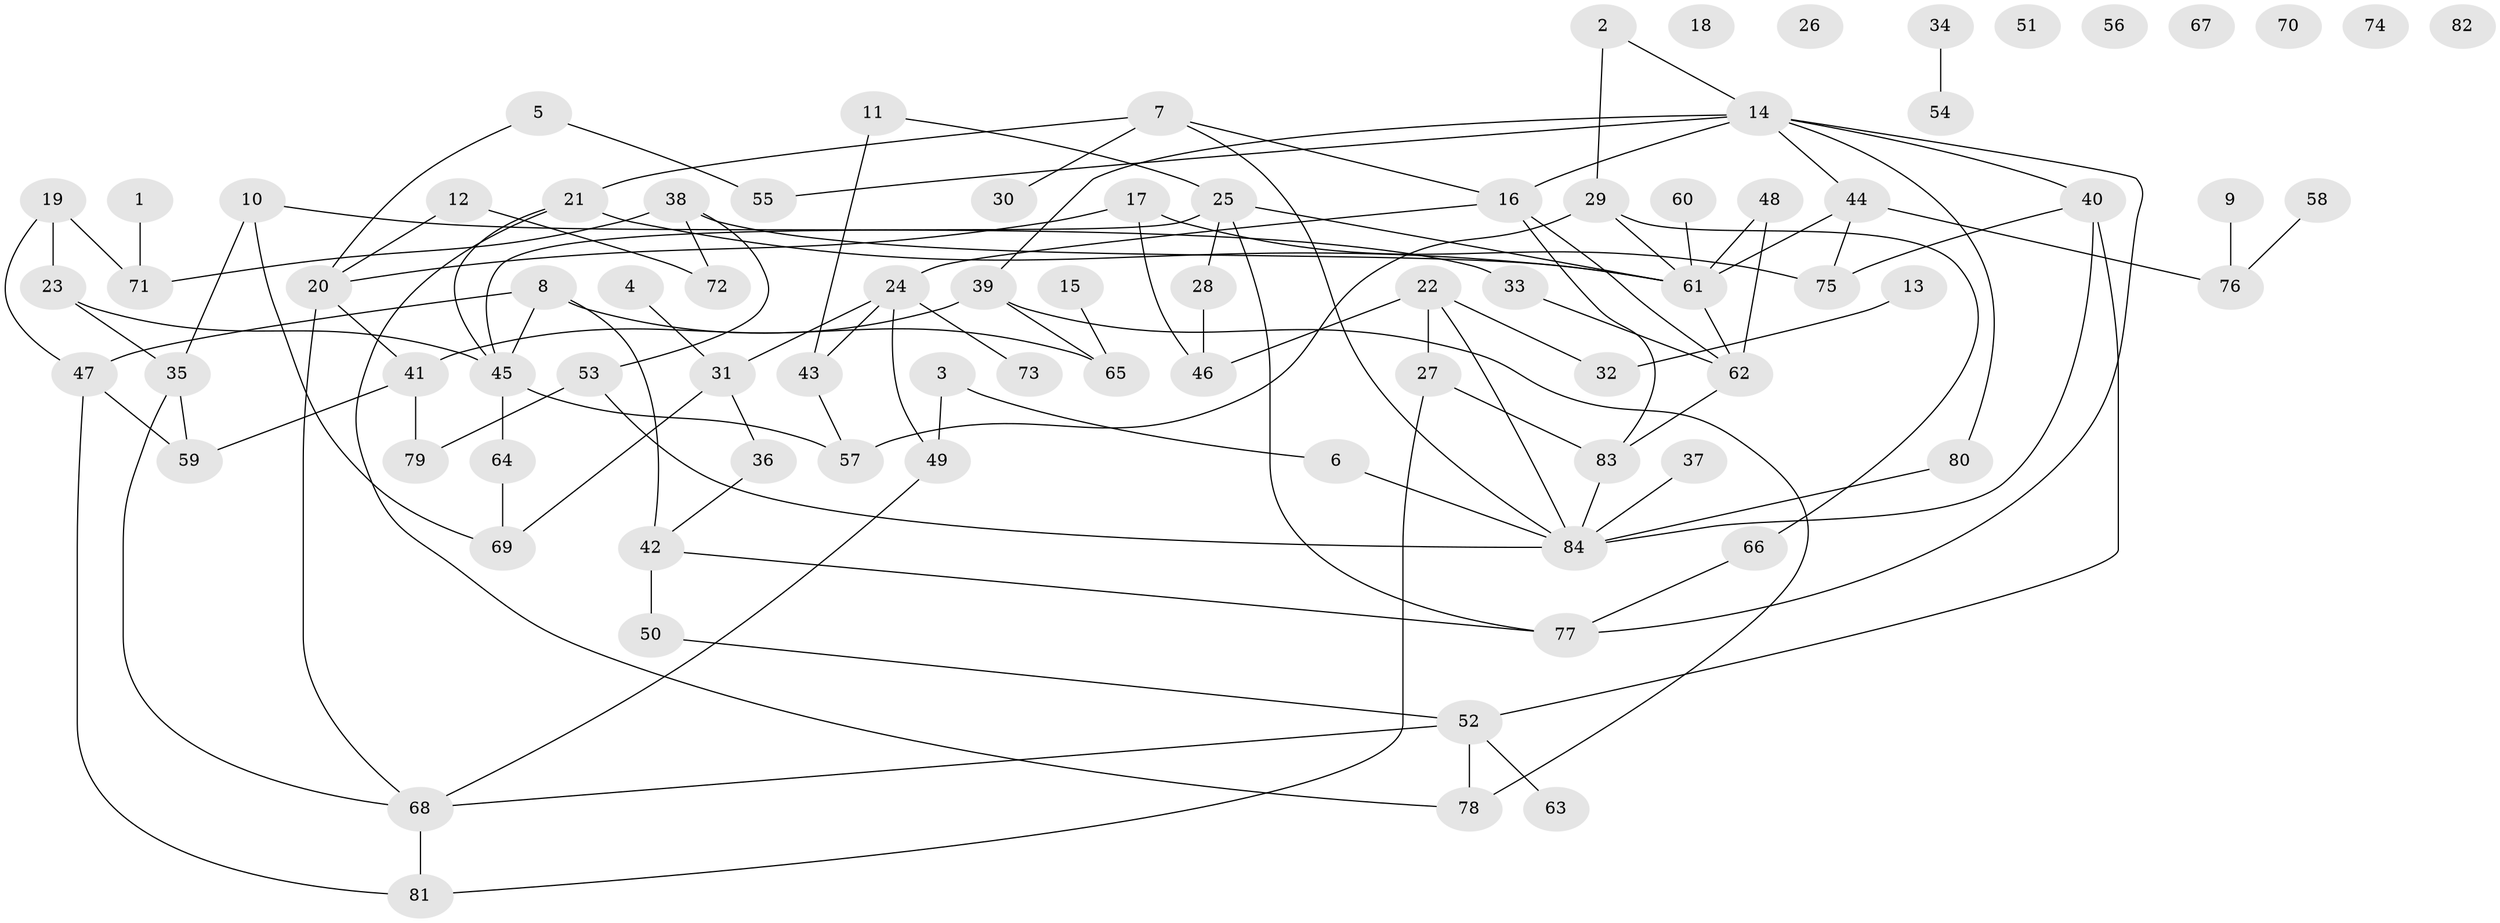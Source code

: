 // Generated by graph-tools (version 1.1) at 2025/49/03/09/25 03:49:05]
// undirected, 84 vertices, 116 edges
graph export_dot {
graph [start="1"]
  node [color=gray90,style=filled];
  1;
  2;
  3;
  4;
  5;
  6;
  7;
  8;
  9;
  10;
  11;
  12;
  13;
  14;
  15;
  16;
  17;
  18;
  19;
  20;
  21;
  22;
  23;
  24;
  25;
  26;
  27;
  28;
  29;
  30;
  31;
  32;
  33;
  34;
  35;
  36;
  37;
  38;
  39;
  40;
  41;
  42;
  43;
  44;
  45;
  46;
  47;
  48;
  49;
  50;
  51;
  52;
  53;
  54;
  55;
  56;
  57;
  58;
  59;
  60;
  61;
  62;
  63;
  64;
  65;
  66;
  67;
  68;
  69;
  70;
  71;
  72;
  73;
  74;
  75;
  76;
  77;
  78;
  79;
  80;
  81;
  82;
  83;
  84;
  1 -- 71;
  2 -- 14;
  2 -- 29;
  3 -- 6;
  3 -- 49;
  4 -- 31;
  5 -- 20;
  5 -- 55;
  6 -- 84;
  7 -- 16;
  7 -- 21;
  7 -- 30;
  7 -- 84;
  8 -- 42;
  8 -- 45;
  8 -- 47;
  8 -- 65;
  9 -- 76;
  10 -- 33;
  10 -- 35;
  10 -- 69;
  11 -- 25;
  11 -- 43;
  12 -- 20;
  12 -- 72;
  13 -- 32;
  14 -- 16;
  14 -- 39;
  14 -- 40;
  14 -- 44;
  14 -- 55;
  14 -- 77;
  14 -- 80;
  15 -- 65;
  16 -- 24;
  16 -- 62;
  16 -- 83;
  17 -- 20;
  17 -- 46;
  17 -- 75;
  19 -- 23;
  19 -- 47;
  19 -- 71;
  20 -- 41;
  20 -- 68;
  21 -- 45;
  21 -- 61;
  21 -- 78;
  22 -- 27;
  22 -- 32;
  22 -- 46;
  22 -- 84;
  23 -- 35;
  23 -- 45;
  24 -- 31;
  24 -- 43;
  24 -- 49;
  24 -- 73;
  25 -- 28;
  25 -- 45;
  25 -- 61;
  25 -- 77;
  27 -- 81;
  27 -- 83;
  28 -- 46;
  29 -- 57;
  29 -- 61;
  29 -- 66;
  31 -- 36;
  31 -- 69;
  33 -- 62;
  34 -- 54;
  35 -- 59;
  35 -- 68;
  36 -- 42;
  37 -- 84;
  38 -- 53;
  38 -- 61;
  38 -- 71;
  38 -- 72;
  39 -- 41;
  39 -- 65;
  39 -- 78;
  40 -- 52;
  40 -- 75;
  40 -- 84;
  41 -- 59;
  41 -- 79;
  42 -- 50;
  42 -- 77;
  43 -- 57;
  44 -- 61;
  44 -- 75;
  44 -- 76;
  45 -- 57;
  45 -- 64;
  47 -- 59;
  47 -- 81;
  48 -- 61;
  48 -- 62;
  49 -- 68;
  50 -- 52;
  52 -- 63;
  52 -- 68;
  52 -- 78;
  53 -- 79;
  53 -- 84;
  58 -- 76;
  60 -- 61;
  61 -- 62;
  62 -- 83;
  64 -- 69;
  66 -- 77;
  68 -- 81;
  80 -- 84;
  83 -- 84;
}
